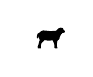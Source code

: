 


\def \globalscale {1.0}
\begin{tikzpicture}[y=0.80pt, x=0.80pt, yscale=-\globalscale, xscale=\globalscale, inner sep=0pt, outer sep=0pt]
  \begin{scope}[cm={{0.006,0.0,0.0,0.006,(113.229,33.955)}},fill=black]
    \path[fill] (146.844,1555.75) .. controls (126.471,1554.692) and
      (104.246,1553.633) .. (97.367,1553.369) -- (84.931,1553.104) --
      (87.577,1544.638) .. controls (91.017,1532.467) and (90.752,1531.144) ..
      (84.402,1532.731) .. controls (80.169,1533.79) and (79.375,1533.26) ..
      (80.698,1529.821) .. controls (81.756,1527.44) and (83.608,1521.09) ..
      (84.931,1516.062) .. controls (87.048,1506.537) and (84.931,1503.362) ..
      (62.442,1484.842) .. controls (59.002,1482.196) and (58.737,1480.079) ..
      (60.854,1476.11) .. controls (62.442,1473.2) and (62.971,1469.76) ..
      (61.913,1468.173) .. controls (61.119,1466.585) and (59.796,1457.854) ..
      (59.267,1448.329) .. controls (58.473,1433.777) and (59.267,1429.808) ..
      (64.823,1421.606) .. controls (68.527,1416.315) and (71.438,1410.758) ..
      (71.438,1409.171) .. controls (71.438,1407.583) and (74.348,1400.969) ..
      (77.787,1394.354) .. controls (81.227,1387.74) and (87.842,1370.013) ..
      (92.34,1354.667) .. controls (97.102,1339.321) and (106.627,1308.365)
      .. (113.506,1285.875) .. controls (120.65,1263.385) and
      (128.323,1237.721) .. (130.704,1228.99) .. controls (133.35,1220.258)
      and (136.26,1210.733) .. (137.319,1207.823) .. controls
      (144.198,1191.154) and (148.696,1173.692) .. (149.225,1161.785) ..
      controls (149.49,1154.377) and (150.812,1147.498) .. (151.606,1146.44)
      .. controls (152.665,1145.646) and (153.458,1142.206) ..
      (153.458,1139.296) .. controls (153.458,1133.74) and (158.485,1117.6)
      .. (161.925,1112.308) .. controls (167.481,1103.842) and
      (171.979,1083.733) .. (171.979,1067.065) .. controls (171.979,1056.217)
      and (173.302,1047.221) .. (174.89,1046.162) .. controls
      (176.477,1045.369) and (177.271,1042.458) .. (176.477,1039.548) ..
      controls (175.683,1036.902) and (177.535,1032.933) .. (180.446,1030.023)
      .. controls (183.356,1027.377) and (184.944,1023.408) ..
      (184.15,1020.233) .. controls (183.356,1017.058) and (185.473,1012.031)
      .. (189.442,1007.533) .. controls (192.881,1003.3) and
      (195.792,998.273) .. (195.792,996.685) .. controls (195.792,994.833) and
      (198.438,991.394) .. (201.877,989.013) .. controls (206.64,985.308) and
      (207.963,981.34) .. (208.492,967.846) .. controls (209.021,958.85) and
      (210.608,949.854) .. (211.931,948.267) .. controls (213.783,946.15) and
      (212.46,943.504) .. (208.227,940.065) .. controls (201.083,934.508) and
      (196.321,919.692) .. (200.819,916.781) .. controls (202.406,915.987) and
      (203.729,912.812) .. (203.729,909.638) .. controls (203.729,906.727) and
      (205.846,903.817) .. (209.021,903.023) .. controls (216.429,900.906) and
      (215.635,898.525) .. (205.846,894.027) .. controls (197.379,890.323) and
      (197.115,889.794) .. (193.41,865.188) .. controls (191.029,846.931) and
      (190.765,837.935) .. (192.881,832.379) .. controls (195.527,824.971) and
      (195.262,824.971) .. (187.854,826.294) .. controls (181.24,827.617) and
      (179.917,826.823) .. (177.006,819.415) .. controls (175.154,814.652) and
      (173.302,809.096) .. (173.037,806.979) .. controls (173.037,804.862) and
      (171.185,799.571) .. (169.598,795.073) .. controls (167.746,790.84) and
      (166.952,783.96) .. (167.746,779.727) .. controls (169.069,773.112) and
      (167.746,763.058) .. (161.131,732.896) .. controls (159.808,726.281) and
      (157.956,714.375) .. (157.427,706.438) .. controls (154.252,663.575) and
      (152.4,621.506) .. (152.929,609.071) .. controls (153.194,601.398) and
      (152.929,593.725) .. (151.871,592.138) .. controls (149.754,588.698) and
      (140.229,602.985) .. (140.229,610.129) .. controls (140.229,613.04) and
      (137.848,617.802) .. (134.938,620.448) .. controls (132.292,622.829) and
      (128.323,629.444) .. (126.735,634.735) .. controls (125.148,640.027) and
      (122.502,645.583) .. (121.444,647.171) .. controls (117.74,651.669) and
      (120.915,684.742) .. (125.412,691.885) .. controls (128.852,697.177) and
      (128.852,698.235) .. (125.677,699.558) .. controls (123.56,700.352) and
      (121.179,699.823) .. (120.385,698.5) .. controls (117.21,693.208) and
      (113.771,696.119) .. (113.771,704.321) .. controls (113.771,708.819) and
      (115.623,714.904) .. (118.269,717.55) .. controls (121.973,721.783) and
      (122.237,723.635) .. (119.062,732.896) .. controls (117.21,738.717) and
      (116.417,744.273) .. (117.21,745.067) .. controls (118.004,746.125) and
      (117.475,749.3) .. (115.888,752.475) .. controls (114.035,755.385) and
      (112.977,758.825) .. (112.977,759.619) .. controls (113.242,760.677) and
      (111.654,761.206) .. (109.537,760.942) .. controls (105.569,760.677) and
      (97.102,778.933) .. (100.013,781.579) .. controls (101.865,783.696) and
      (98.16,796.396) .. (95.515,795.602) .. controls (94.456,795.337) and
      (89.958,798.777) .. (85.46,803.54) .. controls (75.142,814.388) and
      (64.558,817.298) .. (59.796,810.683) .. controls (57.679,808.038) and
      (52.652,805.656) .. (48.683,805.656) .. controls (43.392,805.392) and
      (40.746,803.54) .. (40.217,800.1) .. controls (38.1,785.548) and
      (37.042,783.431) .. (30.956,783.96) .. controls (27.781,783.96) and
      (24.342,785.548) .. (23.283,787.135) .. controls (21.96,788.723) and
      (21.167,788.194) .. (21.167,785.548) .. controls (21.167,783.167) and
      (19.315,779.727) .. (17.198,777.875) .. controls (14.817,775.758) and
      (13.758,772.319) .. (14.817,768.35) .. controls (15.875,764.381) and
      (15.346,762.0) .. (13.494,762.0) .. controls (11.906,762.0) and
      (10.583,763.323) .. (10.583,764.646) .. controls (10.583,766.233) and
      (9.525,767.292) .. (7.938,767.292) .. controls (6.35,767.292) and
      (6.615,764.646) .. (8.467,760.677) .. controls (10.583,755.915) and
      (10.583,753.269) .. (8.202,750.358) .. controls (5.821,747.448) and
      (4.763,732.896) .. (4.233,703.263) .. controls (3.704,665.163) and
      (4.233,659.342) .. (8.467,653.785) .. controls (13.494,646.906) and
      (14.817,633.677) .. (10.583,631.031) .. controls (8.731,629.973) and
      (8.996,627.327) .. (11.113,623.623) .. controls (12.965,620.448) and
      (14.817,609.6) .. (15.081,599.281) .. controls (16.404,560.123) and
      (21.167,541.602) .. (40.746,501.385) .. controls (45.773,491.331) and
      (51.329,478.896) .. (53.181,474.133) .. controls (57.15,463.285) and
      (81.492,438.15) .. (94.985,431.271) .. controls (100.806,428.36) and
      (106.362,424.656) .. (107.156,423.333) .. controls (109.537,419.629) and
      (146.05,401.637) .. (147.637,403.49) .. controls (148.431,404.019) and
      (151.342,402.96) .. (154.517,400.844) .. controls (157.427,398.727) and
      (161.925,396.875) .. (164.571,396.875) .. controls (167.217,396.875) and
      (169.333,395.552) .. (169.333,393.965) .. controls (169.333,392.642) and
      (175.948,388.408) .. (184.15,384.704) .. controls (212.99,372.004) and
      (234.156,355.6) .. (242.094,339.99) .. controls (243.681,337.079) and
      (248.179,333.11) .. (251.883,331.258) .. controls (255.852,329.406) and
      (261.408,324.644) .. (264.583,320.675) .. controls (267.494,316.706) and
      (272.256,310.621) .. (275.167,307.446) .. controls (278.077,304.006) and
      (281.252,298.185) .. (282.046,294.746) .. controls (283.104,290.512) and
      (285.485,288.396) .. (289.454,288.396) .. controls (293.423,288.396) and
      (296.598,286.015) .. (298.45,281.517) .. controls (300.831,276.49) and
      (303.477,274.902) .. (309.033,275.431) .. controls (322.792,276.49) and
      (325.438,275.431) .. (325.438,268.552) .. controls (325.438,262.731) and
      (326.496,261.938) .. (335.492,261.938) .. controls (349.25,261.938) and
      (357.188,259.292) .. (357.188,255.058) .. controls (357.188,252.412) and
      (360.627,251.354) .. (367.771,251.354) .. controls (375.444,251.354) and
      (378.354,250.296) .. (378.354,247.385) .. controls (378.354,245.269) and
      (380.735,243.417) .. (383.381,243.417) .. controls (386.292,243.417) and
      (389.467,242.094) .. (390.26,240.771) .. controls (391.054,239.183) and
      (394.229,238.125) .. (396.875,238.125) .. controls (399.521,238.125) and
      (403.49,236.008) .. (405.342,233.363) .. controls (407.723,230.188) and
      (412.485,228.6) .. (421.481,228.6) .. controls (428.625,228.335) and
      (435.24,227.277) .. (436.033,225.69) .. controls (437.885,223.044) and
      (447.146,220.398) .. (463.021,217.752) .. controls (468.048,216.958) and
      (474.133,214.842) .. (476.25,212.725) .. controls (480.219,209.55) and
      (489.479,210.079) .. (496.094,214.048) .. controls (498.475,215.371) and
      (534.194,215.9) .. (545.042,214.577) .. controls (553.508,213.519) and
      (591.608,217.752) .. (594.519,220.133) .. controls (596.106,221.456) and
      (602.721,222.515) .. (609.071,222.25) .. controls (621.506,222.25) and
      (632.883,223.308) .. (665.427,227.277) .. controls (677.069,228.865) and
      (695.59,230.717) .. (706.438,231.775) .. controls (717.285,232.569) and
      (726.546,233.627) .. (727.075,234.156) .. controls (727.604,234.685) and
      (731.308,233.892) .. (735.542,232.833) .. controls (739.775,231.775) and
      (743.744,231.51) .. (744.802,232.304) .. controls (748.242,235.744) and
      (784.225,240.506) .. (787.4,237.86) .. controls (789.517,236.273) and
      (792.692,236.273) .. (796.66,237.86) .. controls (803.54,240.506) and
      (841.904,246.592) .. (845.608,245.533) .. controls (846.931,245.269) and
      (852.223,246.327) .. (857.25,247.915) .. controls (869.421,251.883) and
      (901.965,254.0) .. (903.817,251.09) .. controls (904.61,249.767) and
      (907.521,249.767) .. (910.431,251.354) .. controls (913.077,252.942) and
      (921.808,254.794) .. (929.481,255.323) .. controls (967.052,258.233) and
      (983.192,259.556) .. (986.631,260.879) .. controls (988.483,261.408) and
      (991.923,260.615) .. (993.775,259.027) .. controls (996.421,256.91) and
      (998.538,256.91) .. (1000.919,258.762) .. controls (1004.623,261.938)
      and (1018.91,262.731) .. (1057.804,261.938) .. controls
      (1071.298,261.673) and (1083.204,261.938) .. (1083.998,262.996) ..
      controls (1084.792,263.79) and (1086.908,263.525) .. (1088.496,262.202)
      .. controls (1095.64,256.646) and (1150.938,250.296) ..
      (1214.967,247.65) .. controls (1231.9,246.856) and (1248.04,245.269)
      .. (1250.95,243.681) .. controls (1253.596,242.358) and
      (1257.3,242.094) .. (1259.417,243.417) .. controls (1261.533,244.74)
      and (1264.444,245.004) .. (1266.031,243.946) .. controls
      (1269.206,241.829) and (1272.117,241.565) .. (1326.885,239.448) ..
      controls (1350.169,238.654) and (1380.067,237.067) .. (1393.031,236.537)
      .. controls (1406.26,235.744) and (1421.606,235.215) ..
      (1427.162,235.215) .. controls (1432.983,235.479) and (1439.069,234.156)
      .. (1440.921,232.569) .. controls (1442.773,230.981) and
      (1445.683,230.452) .. (1447.271,231.51) .. controls (1448.858,232.569)
      and (1452.298,231.51) .. (1454.679,229.394) .. controls
      (1457.06,227.277) and (1463.675,224.102) .. (1468.967,222.515) ..
      controls (1479.55,219.075) and (1506.537,194.204) .. (1503.892,190.235)
      .. controls (1503.098,188.912) and (1506.273,185.738) ..
      (1510.771,183.092) .. controls (1515.004,180.181) and (1522.412,172.508)
      .. (1526.91,165.894) .. controls (1531.408,159.015) and
      (1536.7,153.458) .. (1538.552,153.458) .. controls (1541.992,153.458)
      and (1550.458,139.7) .. (1550.458,134.144) .. controls
      (1550.458,132.821) and (1553.633,128.852) .. (1557.338,125.412) ..
      controls (1561.042,121.973) and (1563.158,117.74) .. (1562.365,116.417)
      .. controls (1561.306,114.829) and (1564.217,112.977) ..
      (1568.715,112.183) .. controls (1573.213,111.125) and (1578.504,107.95)
      .. (1580.356,104.775) .. controls (1589.352,91.281) and
      (1611.048,71.438) .. (1615.017,73.025) .. controls (1617.927,74.083) and
      (1619.25,73.29) .. (1619.25,70.379) .. controls (1619.25,67.998) and
      (1620.573,66.146) .. (1621.896,66.146) .. controls (1623.483,66.146) and
      (1629.04,61.383) .. (1634.596,55.827) .. controls (1642.269,47.89) and
      (1646.237,45.508) .. (1650.471,46.831) .. controls (1654.969,47.89) and
      (1657.085,46.302) .. (1660.525,38.629) .. controls (1665.023,29.369) and
      (1665.552,29.369) .. (1675.871,30.956) .. controls (1687.248,33.073) and
      (1692.01,32.808) .. (1712.912,30.163) .. controls (1721.908,29.104) and
      (1726.142,27.252) .. (1726.935,23.812) .. controls (1727.729,21.167) and
      (1731.169,17.727) .. (1734.608,15.875) .. controls (1738.048,13.758) and
      (1740.958,11.377) .. (1740.958,10.319) .. controls (1740.958,8.996) and
      (1742.81,8.731) .. (1744.927,9.525) .. controls (1747.044,10.583) and
      (1748.896,9.79) .. (1748.896,8.467) .. controls (1748.896,6.615) and
      (1752.6,6.085) .. (1758.156,7.144) .. controls (1763.183,7.938) and
      (1768.74,7.408) .. (1770.592,6.085) .. controls (1774.56,2.91) and
      (1784.879,3.704) .. (1803.135,8.731) .. controls (1818.217,12.7) and
      (1840.442,12.7) .. (1848.115,8.731) .. controls (1858.698,3.175) and
      (1869.81,2.117) .. (1871.398,6.615) .. controls (1873.515,11.906) and
      (1886.479,16.933) .. (1889.919,13.494) .. controls (1891.506,11.906) and
      (1896.798,12.965) .. (1904.735,16.404) .. controls (1917.965,22.49) and
      (1921.933,24.077) .. (1938.073,29.104) .. controls (1953.948,34.396) and
      (1962.944,42.069) .. (1970.088,57.15) .. controls (1977.496,73.025) and
      (1977.76,75.935) .. (1972.204,89.958) .. controls (1968.235,100.013)
      and (1968.235,101.071) .. (1972.733,107.95) .. controls
      (1979.083,117.74) and (2001.573,141.552) .. (2052.108,191.823) ..
      controls (2098.675,238.39) and (2118.519,265.377) .. (2115.079,277.812)
      .. controls (2114.021,281.517) and (2112.963,292.894) ..
      (2112.698,302.948) .. controls (2112.169,324.379) and (2109.258,331.258)
      .. (2098.146,337.608) .. controls (2093.648,340.254) and
      (2089.679,345.546) .. (2088.885,349.779) .. controls (2087.827,353.748)
      and (2082.8,360.627) .. (2077.508,364.86) .. controls
      (2072.217,369.358) and (2065.602,374.915) .. (2062.956,377.031) ..
      controls (2053.696,384.969) and (2044.7,386.556) .. (2014.802,384.704)
      .. controls (1989.402,383.117) and (1982.787,383.646) ..
      (1966.912,388.408) .. controls (1956.858,391.319) and (1944.423,394.758)
      .. (1939.396,395.552) .. controls (1934.369,396.61) and
      (1929.077,398.462) .. (1927.49,399.521) .. controls (1926.167,400.844)
      and (1921.404,402.167) .. (1917.171,402.696) .. controls
      (1906.323,403.754) and (1892.829,423.069) .. (1890.448,440.531) ..
      controls (1887.537,461.169) and (1878.806,477.044) .. (1868.752,479.954)
      .. controls (1863.99,481.277) and (1860.021,483.923) ..
      (1860.021,485.775) .. controls (1860.021,487.892) and (1858.169,489.479)
      .. (1856.052,489.479) .. controls (1853.935,489.479) and
      (1852.083,490.538) .. (1852.083,491.596) .. controls (1852.083,492.654)
      and (1845.998,493.977) .. (1838.59,494.242) .. controls
      (1822.715,494.771) and (1820.862,495.829) .. (1817.688,504.296) ..
      controls (1816.1,508.0) and (1812.925,510.646) .. (1810.279,510.646)
      .. controls (1806.575,510.646) and (1805.252,512.763) ..
      (1804.987,518.583) .. controls (1804.987,523.081) and (1803.4,531.019)
      .. (1801.548,536.575) .. controls (1799.696,541.867) and
      (1798.373,548.481) .. (1798.902,550.862) .. controls (1799.167,553.508)
      and (1798.108,555.625) .. (1796.785,555.625) .. controls
      (1795.198,555.625) and (1793.875,558.006) .. (1793.875,560.652) ..
      controls (1793.875,563.562) and (1792.817,566.737) .. (1791.229,567.531)
      .. controls (1789.642,568.325) and (1788.583,572.558) ..
      (1788.583,577.056) .. controls (1788.583,581.29) and (1787.26,584.729)
      .. (1785.673,584.729) .. controls (1784.085,584.729) and
      (1783.292,587.11) .. (1784.085,590.021) .. controls (1784.879,592.931)
      and (1783.292,597.958) .. (1780.91,601.133) .. controls
      (1778.265,604.573) and (1775.619,609.335) .. (1774.56,611.717) ..
      controls (1773.767,614.362) and (1771.121,616.479) .. (1769.004,616.479)
      .. controls (1766.623,616.479) and (1764.242,620.183) ..
      (1763.183,625.74) .. controls (1762.39,631.031) and (1760.008,635.0)
      .. (1757.892,635.0) .. controls (1754.981,635.0) and
      (1754.452,638.44) .. (1755.246,651.669) .. controls (1756.569,668.073)
      and (1756.569,668.337) .. (1749.425,668.073) .. controls
      (1743.34,668.073) and (1742.017,669.396) .. (1739.9,679.45) ..
      controls (1738.048,687.917) and (1736.46,690.562) .. (1732.492,690.562)
      .. controls (1729.052,690.562) and (1727.729,691.885) ..
      (1728.523,694.267) .. controls (1729.317,696.119) and (1727.729,701.146)
      .. (1724.819,705.379) .. controls (1722.173,709.612) and
      (1720.585,715.169) .. (1721.379,717.815) .. controls (1722.173,720.196)
      and (1720.85,728.398) .. (1718.469,735.542) .. controls
      (1716.088,742.685) and (1714.5,750.623) .. (1714.765,753.269) ..
      controls (1715.029,755.915) and (1714.235,760.413) .. (1712.912,763.323)
      .. controls (1711.59,766.233) and (1710.531,773.642) ..
      (1710.531,779.727) .. controls (1710.531,786.606) and (1709.208,791.633)
      .. (1707.092,792.427) .. controls (1704.446,793.221) and
      (1704.446,795.073) .. (1706.562,798.777) .. controls (1708.415,802.746)
      and (1708.15,804.862) .. (1705.24,808.038) .. controls
      (1702.858,810.154) and (1701.271,813.065) .. (1701.535,814.123) ..
      controls (1702.329,819.15) and (1697.831,828.146) .. (1694.392,828.146)
      .. controls (1692.275,828.146) and (1690.688,830.792) ..
      (1690.688,834.76) .. controls (1690.688,838.465) and (1689.629,841.375)
      .. (1688.042,841.375) .. controls (1686.719,841.375) and
      (1685.396,845.079) .. (1685.396,849.312) .. controls (1685.396,853.81)
      and (1684.338,857.25) .. (1683.015,857.25) .. controls
      (1681.692,857.25) and (1679.575,859.631) .. (1678.781,862.806) ..
      controls (1677.723,865.717) and (1676.4,867.569) .. (1675.606,866.775)
      .. controls (1672.96,864.129) and (1661.583,880.533) ..
      (1661.583,887.148) .. controls (1661.583,890.852) and (1659.731,894.292)
      .. (1657.615,895.35) .. controls (1655.498,896.144) and
      (1653.646,898.525) .. (1653.646,900.642) .. controls (1653.646,904.61)
      and (1646.502,908.579) .. (1640.946,907.785) .. controls
      (1639.358,907.521) and (1636.448,910.167) .. (1634.86,913.871) ..
      controls (1633.008,917.575) and (1630.627,919.956) .. (1629.569,919.163)
      .. controls (1628.51,918.633) and (1626.129,920.221) ..
      (1624.542,923.131) .. controls (1622.954,926.306) and (1620.308,927.894)
      .. (1617.927,927.1) .. controls (1615.81,926.042) and
      (1613.958,926.571) .. (1613.958,927.894) .. controls (1613.958,929.481)
      and (1609.46,932.392) .. (1604.169,935.038) .. controls
      (1585.383,943.24) and (1580.885,946.679) .. (1580.356,954.087) ..
      controls (1579.562,963.612) and (1567.921,974.46) .. (1561.042,972.344)
      .. controls (1554.692,970.227) and (1554.427,972.079) ..
      (1559.983,981.604) .. controls (1562.894,986.367) and (1563.688,991.394)
      .. (1562.629,995.892) .. controls (1561.306,1001.712) and
      (1560.248,1002.506) .. (1555.75,1000.125) .. controls
      (1548.606,996.156) and (1539.875,996.95) .. (1539.875,1001.183) ..
      controls (1539.875,1003.3) and (1540.933,1005.681) ..
      (1542.256,1006.475) .. controls (1543.579,1007.269) and
      (1545.96,1011.767) .. (1547.548,1016.0) .. controls
      (1549.929,1022.879) and (1549.665,1024.467) .. (1545.696,1025.79) ..
      controls (1539.61,1028.171) and (1537.229,1031.875) ..
      (1537.229,1039.283) .. controls (1537.229,1042.723) and
      (1534.583,1047.75) .. (1531.408,1050.396) .. controls
      (1525.588,1054.894) and (1525.323,1056.746) .. (1525.058,1104.9) ..
      controls (1525.058,1151.731) and (1524.529,1155.7) ..
      (1518.973,1166.283) .. controls (1514.21,1174.75) and
      (1512.094,1184.54) .. (1510.506,1204.648) .. controls
      (1509.448,1219.465) and (1506.802,1241.16) .. (1504.95,1252.802) ..
      controls (1501.246,1277.144) and (1500.981,1287.992) ..
      (1503.892,1344.083) .. controls (1506.008,1386.946) and
      (1507.86,1402.027) .. (1514.475,1426.104) .. controls
      (1516.592,1434.042) and (1520.296,1447.8) .. (1522.677,1456.531) ..
      controls (1527.44,1474.787) and (1540.669,1498.071) ..
      (1550.987,1506.802) .. controls (1555.75,1510.771) and
      (1558.925,1516.592) .. (1559.983,1523.735) .. controls
      (1561.042,1529.556) and (1563.423,1535.906) .. (1565.275,1537.494) ..
      controls (1567.392,1539.081) and (1568.979,1543.05) ..
      (1568.979,1546.49) .. controls (1568.979,1552.31) and
      (1568.45,1552.31) .. (1518.179,1554.427) .. controls
      (1451.24,1557.073) and (1458.383,1557.073) .. (1401.498,1554.427) ..
      controls (1369.483,1553.104) and (1351.227,1551.252) ..
      (1350.698,1549.4) .. controls (1350.169,1547.812) and
      (1349.11,1543.579) .. (1348.317,1539.875) .. controls
      (1345.935,1529.292) and (1342.496,1525.852) .. (1334.558,1525.588) ..
      controls (1327.944,1525.323) and (1326.621,1523.735) ..
      (1321.065,1508.125) .. controls (1309.952,1475.581) and
      (1308.629,1438.54) .. (1317.36,1403.879) .. controls
      (1318.683,1398.058) and (1319.213,1392.237) .. (1318.419,1390.915) ..
      controls (1317.096,1388.798) and (1317.36,1322.123) ..
      (1318.948,1297.781) .. controls (1318.948,1293.548) and
      (1317.89,1287.992) .. (1316.037,1285.875) .. controls
      (1312.598,1281.642) and (1306.777,1252.537) .. (1306.777,1240.631) ..
      controls (1306.777,1236.662) and (1304.396,1228.99) ..
      (1301.75,1223.433) .. controls (1298.84,1217.877) and
      (1296.458,1211.263) .. (1296.458,1208.881) .. controls
      (1296.458,1206.5) and (1294.606,1200.944) .. (1292.49,1196.975) ..
      controls (1290.373,1192.742) and (1288.521,1186.127) ..
      (1288.521,1182.423) .. controls (1288.521,1178.719) and
      (1286.14,1173.427) .. (1283.229,1170.781) .. controls
      (1280.319,1168.135) and (1278.731,1164.96) .. (1279.525,1163.638) ..
      controls (1280.319,1162.315) and (1278.731,1158.61) ..
      (1276.085,1155.435) .. controls (1269.471,1148.027) and
      (1266.825,1140.883) .. (1270.0,1139.031) .. controls
      (1274.233,1136.385) and (1273.175,1124.479) .. (1268.677,1122.892) ..
      controls (1266.56,1121.833) and (1264.708,1119.717) ..
      (1264.708,1117.865) .. controls (1264.708,1116.013) and
      (1263.121,1113.102) .. (1261.004,1111.515) .. controls
      (1258.888,1109.662) and (1256.242,1104.9) .. (1255.448,1100.667) ..
      controls (1254.654,1096.433) and (1250.421,1088.496) ..
      (1246.452,1082.94) .. controls (1242.483,1077.383) and
      (1239.573,1071.298) .. (1240.367,1069.446) .. controls
      (1240.896,1067.594) and (1239.573,1063.89) .. (1237.192,1061.244) ..
      controls (1234.81,1058.598) and (1232.165,1051.719) ..
      (1231.106,1046.162) .. controls (1230.312,1040.342) and
      (1228.196,1034.785) .. (1226.608,1033.198) .. controls
      (1224.756,1031.875) and (1221.846,1021.556) .. (1219.994,1010.444) ..
      controls (1217.083,993.51) and (1215.496,989.542) .. (1209.94,986.631)
      .. controls (1205.442,984.25) and (1203.854,981.34) ..
      (1204.648,977.371) .. controls (1205.177,974.196) and (1203.59,968.904)
      .. (1200.944,965.465) .. controls (1196.975,959.908) and
      (1195.652,959.644) .. (1189.302,962.554) .. controls (1180.835,966.523)
      and (1165.225,964.142) .. (1163.108,958.85) .. controls
      (1162.315,956.733) and (1159.933,955.146) .. (1157.552,955.146) ..
      controls (1155.435,955.146) and (1153.583,954.087) .. (1153.583,952.5)
      .. controls (1153.583,950.913) and (1149.085,950.383) ..
      (1142.471,951.442) .. controls (1124.215,953.823) and (1118.394,953.823)
      .. (1108.34,951.706) .. controls (1099.873,950.119) and
      (1098.55,950.383) .. (1095.904,956.204) .. controls (1093.258,962.29)
      and (1092.2,962.554) .. (1072.621,961.76) .. controls
      (1055.688,960.967) and (1051.454,961.496) .. (1048.808,965.2) ..
      controls (1046.427,968.64) and (1040.871,969.962) .. (1026.054,970.227)
      .. controls (998.802,971.021) and (981.604,972.873) .. (978.165,975.783)
      .. controls (973.402,979.223) and (945.356,979.487) .. (939.006,976.312)
      .. controls (935.038,973.931) and (931.069,974.46) .. (922.602,977.635)
      .. controls (914.665,980.546) and (909.373,981.075) .. (904.875,979.487)
      .. controls (900.642,977.9) and (896.673,978.165) .. (894.027,979.752)
      .. controls (890.852,981.869) and (886.883,981.075) .. (878.946,976.842)
      .. controls (870.479,972.608) and (864.658,971.55) .. (850.371,972.344)
      .. controls (840.317,972.608) and (828.94,973.931) .. (825.235,974.99)
      .. controls (820.737,976.048) and (817.298,975.519) .. (816.24,973.667)
      .. controls (814.917,971.815) and (813.329,971.55) .. (811.212,973.402)
      .. controls (809.096,975.254) and (805.656,974.99) .. (800.629,972.344)
      .. controls (796.396,969.962) and (785.812,968.375) .. (776.552,968.375)
      .. controls (765.175,968.375) and (759.09,967.052) .. (756.708,964.406)
      .. controls (753.269,960.438) and (731.308,959.379) .. (728.927,963.083)
      .. controls (727.075,965.994) and (713.846,963.083) .. (709.083,958.85)
      .. controls (706.702,956.998) and (697.442,954.617) .. (688.181,953.823)
      .. controls (678.921,953.029) and (669.66,951.177) .. (667.808,949.59)
      .. controls (665.692,948.002) and (661.194,947.473) .. (657.754,948.267)
      .. controls (654.05,949.06) and (650.346,948.796) .. (649.552,947.208)
      .. controls (648.758,945.885) and (645.054,944.562) .. (641.35,944.562)
      .. controls (637.646,944.562) and (634.206,942.71) .. (633.413,940.594)
      .. controls (632.09,937.683) and (629.444,936.89) .. (623.094,938.212)
      .. controls (613.833,939.8) and (604.044,936.096) .. (599.017,928.952)
      .. controls (596.371,925.513) and (594.783,925.513) .. (588.962,928.158)
      .. controls (584.994,930.01) and (579.702,931.333) .. (577.056,931.333)
      .. controls (574.146,931.333) and (570.706,934.508) .. (568.854,939.271)
      .. controls (567.002,943.769) and (564.621,947.208) .. (563.298,947.208)
      .. controls (561.975,947.208) and (560.917,949.59) .. (560.917,952.5)
      .. controls (560.917,955.94) and (559.065,957.792) .. (555.625,957.792)
      .. controls (552.979,957.792) and (549.01,960.438) .. (547.423,963.612)
      .. controls (545.835,966.788) and (538.163,976.577) .. (530.754,985.573)
      .. controls (523.346,994.569) and (511.969,1009.121) ..
      (505.619,1018.117) .. controls (499.269,1027.112) and (492.919,1034.521)
      .. (491.596,1034.521) .. controls (490.008,1034.521) and
      (482.865,1041.4) .. (475.456,1049.602) .. controls (451.379,1076.325)
      and (405.871,1119.188) .. (403.754,1117.335) .. controls
      (401.637,1115.219) and (391.583,1121.833) .. (391.583,1125.537) ..
      controls (391.583,1127.654) and (388.938,1128.448) .. (383.91,1127.654)
      .. controls (377.56,1126.86) and (376.238,1127.654) ..
      (374.65,1133.475) .. controls (373.592,1137.444) and (368.3,1143.265)
      .. (362.479,1147.233) .. controls (354.277,1152.79) and
      (351.896,1155.965) .. (351.896,1161.785) .. controls (351.896,1172.633)
      and (349.25,1177.396) .. (343.165,1177.396) .. controls
      (338.137,1177.396) and (338.137,1178.454) .. (339.725,1195.917) --
      (341.312,1214.438) -- (333.375,1214.438) .. controls (325.967,1214.438)
      and (325.438,1214.967) .. (325.438,1225.021) .. controls
      (325.438,1235.34) and (321.469,1255.713) .. (317.235,1266.031) ..
      controls (316.177,1268.942) and (312.738,1288.521) .. (309.562,1309.688)
      .. controls (306.652,1330.854) and (302.683,1355.725) ..
      (301.36,1365.25) .. controls (299.773,1374.775) and (298.185,1404.408)
      .. (297.392,1431.396) .. controls (296.863,1458.383) and
      (295.804,1488.017) .. (295.275,1497.542) .. controls (294.481,1507.86)
      and (295.54,1517.915) .. (297.656,1522.942) .. controls
      (299.508,1527.44) and (301.89,1535.906) .. (302.948,1541.727) --
      (304.535,1552.31) -- (274.108,1554.162) .. controls (214.312,1557.338)
      and (183.356,1557.867) .. (146.844,1555.75) -- cycle;



  \end{scope}

\end{tikzpicture}
